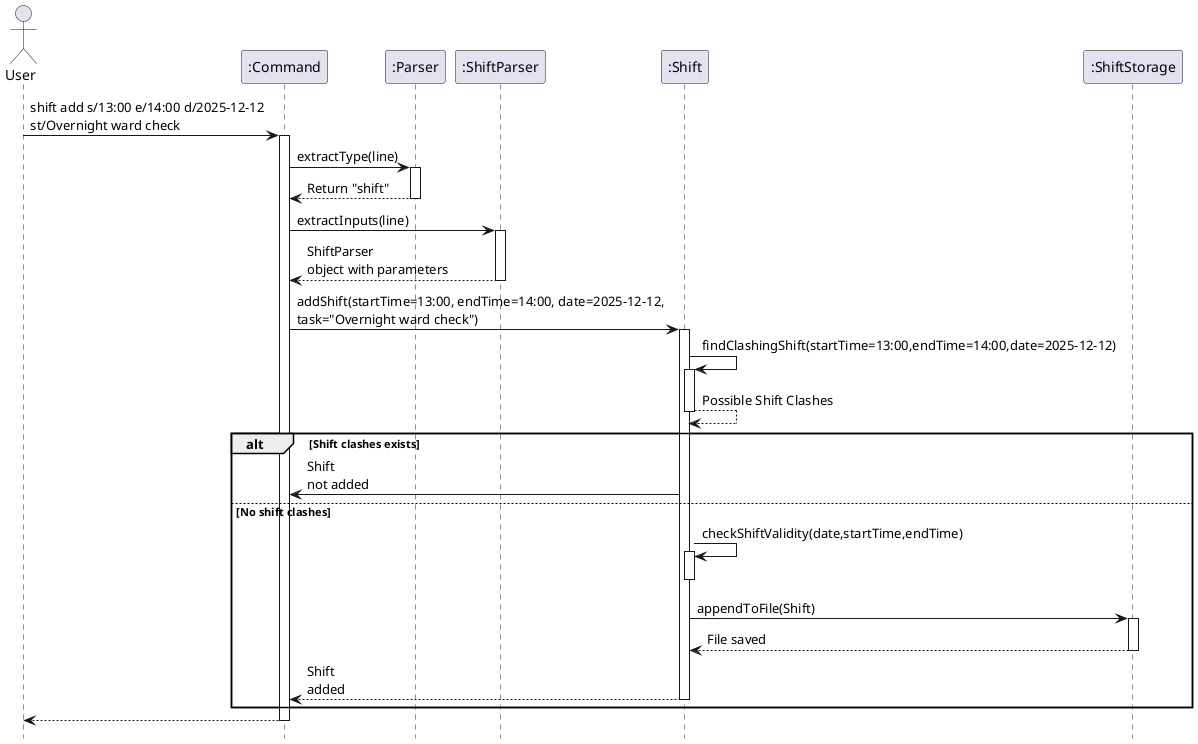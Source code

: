 @startuml

hide footbox
actor User
participant ":Command" as Command
participant ":Parser" as Parser
participant ":ShiftParser" as ShiftParser
participant ":Shift" as Shift
participant ":ShiftStorage" as Storage

User -> Command : shift add s/13:00 e/14:00 d/2025-12-12 \nst/Overnight ward check
activate Command
  Command -> Parser : extractType(line)

  activate Parser
    Parser --> Command : Return "shift"
  deactivate Parser

  Command -> ShiftParser : extractInputs(line)

  activate ShiftParser
    ShiftParser --> Command : ShiftParser \nobject with parameters
  deactivate ShiftParser

  Command -> Shift : addShift(startTime=13:00, endTime=14:00, date=2025-12-12, \ntask="Overnight ward check")

  activate Shift

    Shift -> Shift: findClashingShift(startTime=13:00,endTime=14:00,date=2025-12-12)
    activate Shift
      Shift --> Shift: Possible Shift Clashes
    deactivate Shift

    alt Shift clashes exists
      Shift -> Command : Shift \nnot added
    else No shift clashes

      Shift -> Shift: checkShiftValidity(date,startTime,endTime)
      activate Shift
      deactivate Shift

      Shift -> Storage : appendToFile(Shift)
      activate Storage
        Storage --> Shift : File saved
      deactivate Storage

      Shift --> Command: Shift \nadded
      deactivate Shift
    end

  Command --> User
deactivate Command
@enduml
